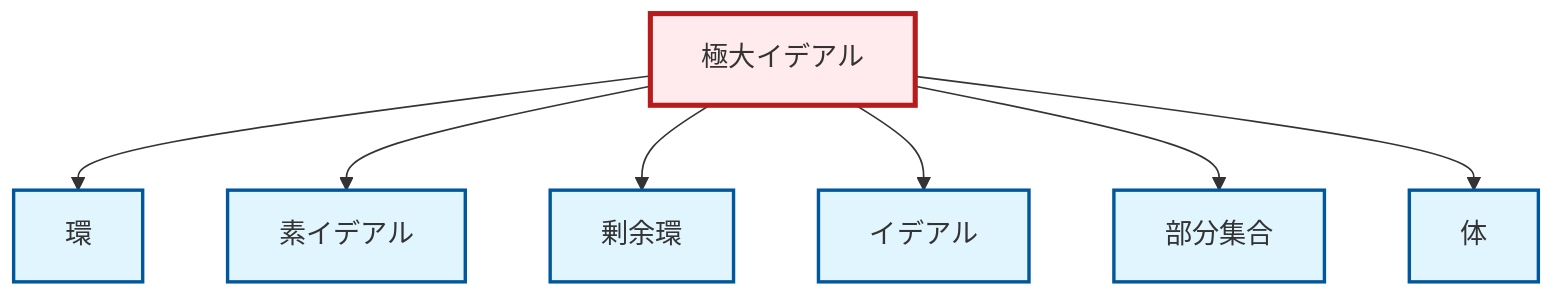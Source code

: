 graph TD
    classDef definition fill:#e1f5fe,stroke:#01579b,stroke-width:2px
    classDef theorem fill:#f3e5f5,stroke:#4a148c,stroke-width:2px
    classDef axiom fill:#fff3e0,stroke:#e65100,stroke-width:2px
    classDef example fill:#e8f5e9,stroke:#1b5e20,stroke-width:2px
    classDef current fill:#ffebee,stroke:#b71c1c,stroke-width:3px
    def-maximal-ideal["極大イデアル"]:::definition
    def-field["体"]:::definition
    def-ring["環"]:::definition
    def-ideal["イデアル"]:::definition
    def-prime-ideal["素イデアル"]:::definition
    def-subset["部分集合"]:::definition
    def-quotient-ring["剰余環"]:::definition
    def-maximal-ideal --> def-ring
    def-maximal-ideal --> def-prime-ideal
    def-maximal-ideal --> def-quotient-ring
    def-maximal-ideal --> def-ideal
    def-maximal-ideal --> def-subset
    def-maximal-ideal --> def-field
    class def-maximal-ideal current